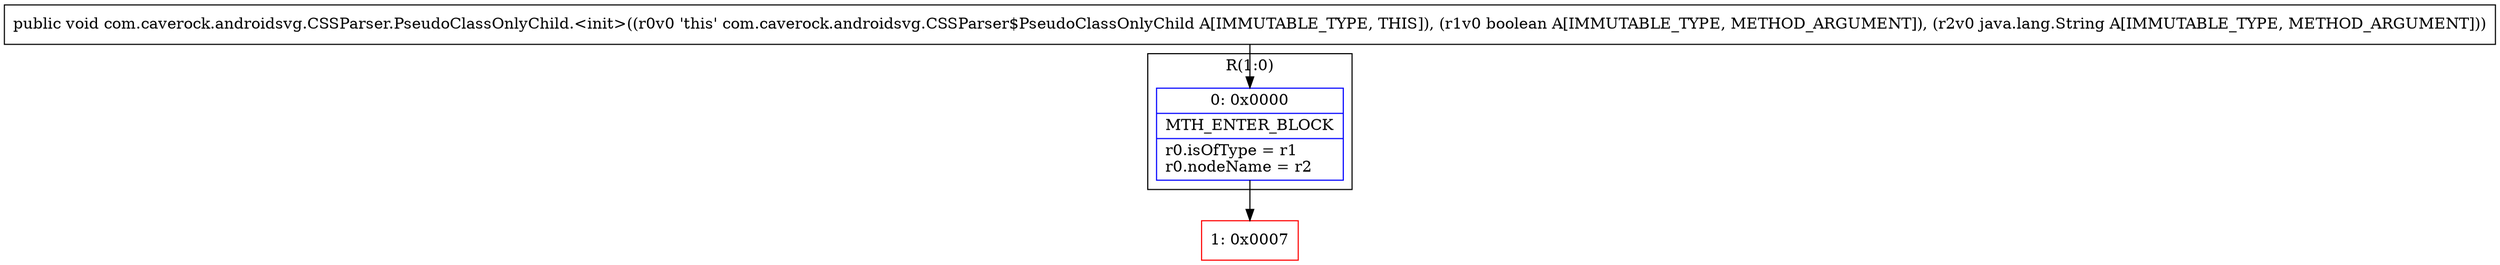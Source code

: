 digraph "CFG forcom.caverock.androidsvg.CSSParser.PseudoClassOnlyChild.\<init\>(ZLjava\/lang\/String;)V" {
subgraph cluster_Region_375611358 {
label = "R(1:0)";
node [shape=record,color=blue];
Node_0 [shape=record,label="{0\:\ 0x0000|MTH_ENTER_BLOCK\l|r0.isOfType = r1\lr0.nodeName = r2\l}"];
}
Node_1 [shape=record,color=red,label="{1\:\ 0x0007}"];
MethodNode[shape=record,label="{public void com.caverock.androidsvg.CSSParser.PseudoClassOnlyChild.\<init\>((r0v0 'this' com.caverock.androidsvg.CSSParser$PseudoClassOnlyChild A[IMMUTABLE_TYPE, THIS]), (r1v0 boolean A[IMMUTABLE_TYPE, METHOD_ARGUMENT]), (r2v0 java.lang.String A[IMMUTABLE_TYPE, METHOD_ARGUMENT])) }"];
MethodNode -> Node_0;
Node_0 -> Node_1;
}

